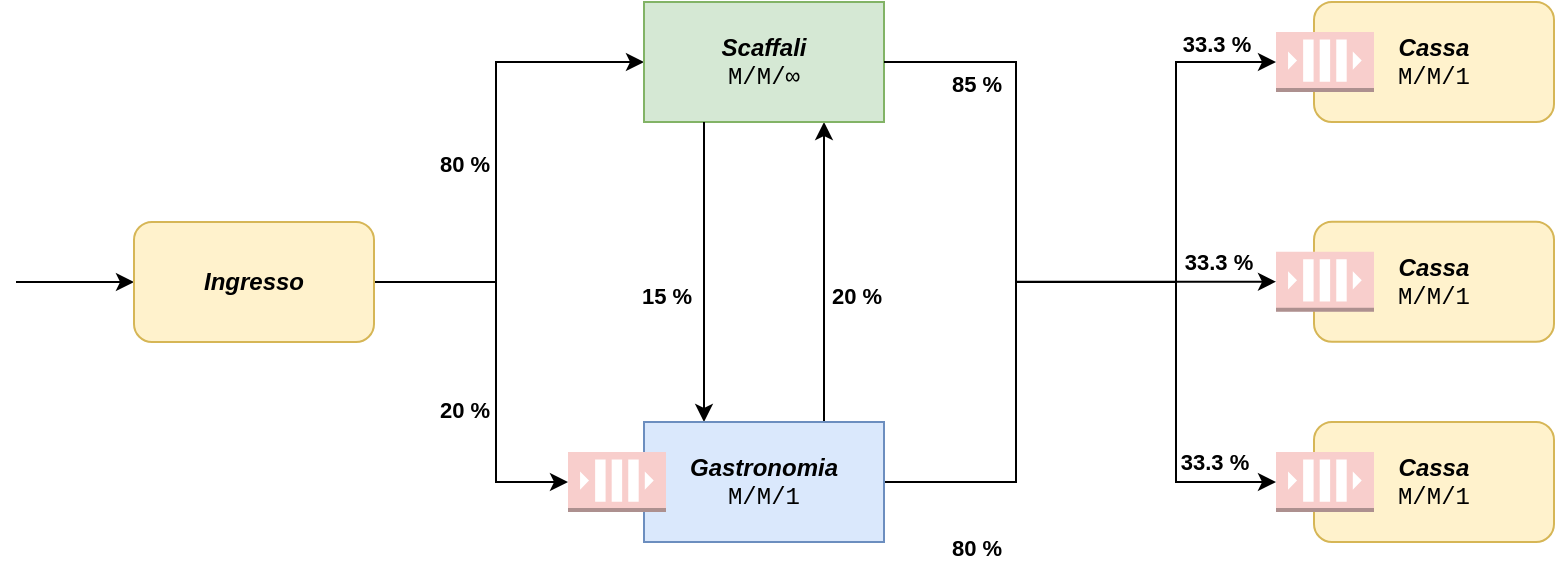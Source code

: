 <mxfile version="20.8.20" type="device"><diagram name="Page-1" id="PqVvHEOXNVulroCsF3Cf"><mxGraphModel dx="989" dy="498" grid="1" gridSize="10" guides="1" tooltips="1" connect="1" arrows="1" fold="1" page="1" pageScale="1" pageWidth="850" pageHeight="1100" math="0" shadow="0"><root><mxCell id="0"/><mxCell id="1" parent="0"/><mxCell id="PRxqi7WjeIs7CBkXbYf5-5" style="rounded=0;orthogonalLoop=1;jettySize=auto;html=1;entryX=0;entryY=0.5;entryDx=0;entryDy=0;exitX=1;exitY=0.5;exitDx=0;exitDy=0;edgeStyle=orthogonalEdgeStyle;" parent="1" source="PRxqi7WjeIs7CBkXbYf5-1" target="PRxqi7WjeIs7CBkXbYf5-2" edge="1"><mxGeometry relative="1" as="geometry"><Array as="points"><mxPoint x="260" y="170"/><mxPoint x="260" y="60"/></Array></mxGeometry></mxCell><mxCell id="PRxqi7WjeIs7CBkXbYf5-12" value="80 %" style="edgeLabel;html=1;align=center;verticalAlign=middle;resizable=0;points=[];fontStyle=1" parent="PRxqi7WjeIs7CBkXbYf5-5" vertex="1" connectable="0"><mxGeometry x="-0.129" y="-2" relative="1" as="geometry"><mxPoint x="-18" y="-14" as="offset"/></mxGeometry></mxCell><mxCell id="PRxqi7WjeIs7CBkXbYf5-6" style="edgeStyle=orthogonalEdgeStyle;rounded=0;orthogonalLoop=1;jettySize=auto;html=1;entryX=0;entryY=0.5;entryDx=0;entryDy=0;exitX=1;exitY=0.5;exitDx=0;exitDy=0;entryPerimeter=0;" parent="1" source="PRxqi7WjeIs7CBkXbYf5-1" target="SuoprPDyrO65T_Ft-URv-4" edge="1"><mxGeometry relative="1" as="geometry"><Array as="points"><mxPoint x="260" y="170"/><mxPoint x="260" y="270"/></Array></mxGeometry></mxCell><mxCell id="PRxqi7WjeIs7CBkXbYf5-13" value="20 %" style="edgeLabel;html=1;align=center;verticalAlign=middle;resizable=0;points=[];fontStyle=1" parent="PRxqi7WjeIs7CBkXbYf5-6" vertex="1" connectable="0"><mxGeometry x="0.132" y="-1" relative="1" as="geometry"><mxPoint x="-15" y="13" as="offset"/></mxGeometry></mxCell><mxCell id="PRxqi7WjeIs7CBkXbYf5-7" style="edgeStyle=none;rounded=0;orthogonalLoop=1;jettySize=auto;html=1;exitX=0;exitY=0.5;exitDx=0;exitDy=0;endArrow=none;endFill=0;startArrow=classic;startFill=1;" parent="1" source="PRxqi7WjeIs7CBkXbYf5-1" edge="1"><mxGeometry relative="1" as="geometry"><mxPoint x="20" y="170" as="targetPoint"/></mxGeometry></mxCell><mxCell id="PRxqi7WjeIs7CBkXbYf5-1" value="&lt;b&gt;&lt;i&gt;Ingresso&lt;/i&gt;&lt;/b&gt;" style="rounded=1;whiteSpace=wrap;html=1;fillColor=#fff2cc;strokeColor=#d6b656;" parent="1" vertex="1"><mxGeometry x="79" y="140" width="120" height="60" as="geometry"/></mxCell><mxCell id="PRxqi7WjeIs7CBkXbYf5-8" style="edgeStyle=none;rounded=0;orthogonalLoop=1;jettySize=auto;html=1;entryX=0.75;entryY=0;entryDx=0;entryDy=0;startArrow=classic;startFill=1;endArrow=none;endFill=0;exitX=0.75;exitY=1;exitDx=0;exitDy=0;" parent="1" source="PRxqi7WjeIs7CBkXbYf5-2" target="PRxqi7WjeIs7CBkXbYf5-3" edge="1"><mxGeometry relative="1" as="geometry"/></mxCell><mxCell id="PRxqi7WjeIs7CBkXbYf5-15" value="20 %" style="edgeLabel;html=1;align=center;verticalAlign=middle;resizable=0;points=[];rotation=0;fontStyle=1" parent="PRxqi7WjeIs7CBkXbYf5-8" vertex="1" connectable="0"><mxGeometry x="0.162" y="1" relative="1" as="geometry"><mxPoint x="15" as="offset"/></mxGeometry></mxCell><mxCell id="U-Jw-DKJg4bWBChg8G4F-4" style="edgeStyle=orthogonalEdgeStyle;rounded=0;orthogonalLoop=1;jettySize=auto;html=1;entryX=0;entryY=0.5;entryDx=0;entryDy=0;entryPerimeter=0;" parent="1" source="PRxqi7WjeIs7CBkXbYf5-2" target="U-Jw-DKJg4bWBChg8G4F-3" edge="1"><mxGeometry relative="1" as="geometry"><Array as="points"><mxPoint x="520" y="60"/><mxPoint x="520" y="170"/><mxPoint x="600" y="170"/><mxPoint x="600" y="270"/></Array></mxGeometry></mxCell><mxCell id="U-Jw-DKJg4bWBChg8G4F-5" value="&lt;b&gt;33.3 %&lt;/b&gt;" style="edgeLabel;html=1;align=center;verticalAlign=middle;resizable=0;points=[];" parent="U-Jw-DKJg4bWBChg8G4F-4" vertex="1" connectable="0"><mxGeometry x="0.846" relative="1" as="geometry"><mxPoint y="-10" as="offset"/></mxGeometry></mxCell><mxCell id="PRxqi7WjeIs7CBkXbYf5-2" value="&lt;b&gt;&lt;i&gt;Scaffali&lt;/i&gt;&lt;/b&gt;&lt;br&gt;&lt;font face=&quot;Courier New&quot;&gt;M/M/∞&lt;/font&gt;" style="rounded=0;whiteSpace=wrap;html=1;fillColor=#d5e8d4;strokeColor=#82b366;" parent="1" vertex="1"><mxGeometry x="334" y="30" width="120" height="60" as="geometry"/></mxCell><mxCell id="PRxqi7WjeIs7CBkXbYf5-9" style="edgeStyle=none;rounded=0;orthogonalLoop=1;jettySize=auto;html=1;entryX=0.25;entryY=1;entryDx=0;entryDy=0;startArrow=classic;startFill=1;endArrow=none;endFill=0;exitX=0.25;exitY=0;exitDx=0;exitDy=0;" parent="1" source="PRxqi7WjeIs7CBkXbYf5-3" target="PRxqi7WjeIs7CBkXbYf5-2" edge="1"><mxGeometry relative="1" as="geometry"/></mxCell><mxCell id="PRxqi7WjeIs7CBkXbYf5-14" value="15 %" style="edgeLabel;html=1;align=center;verticalAlign=middle;resizable=0;points=[];fontStyle=1" parent="PRxqi7WjeIs7CBkXbYf5-9" vertex="1" connectable="0"><mxGeometry x="-0.151" y="-1" relative="1" as="geometry"><mxPoint x="-20" as="offset"/></mxGeometry></mxCell><mxCell id="SuoprPDyrO65T_Ft-URv-14" value="" style="group" parent="1" vertex="1" connectable="0"><mxGeometry x="600" y="169.71" width="80" height="0.29" as="geometry"/></mxCell><mxCell id="PRxqi7WjeIs7CBkXbYf5-10" style="edgeStyle=orthogonalEdgeStyle;rounded=0;orthogonalLoop=1;jettySize=auto;html=1;startArrow=none;startFill=0;endArrow=classic;endFill=1;exitX=1;exitY=0.5;exitDx=0;exitDy=0;elbow=vertical;" parent="1" source="PRxqi7WjeIs7CBkXbYf5-2" target="SuoprPDyrO65T_Ft-URv-23" edge="1"><mxGeometry relative="1" as="geometry"><mxPoint x="690" y="170" as="targetPoint"/><Array as="points"><mxPoint x="520" y="60"/><mxPoint x="520" y="170"/><mxPoint x="600" y="170"/><mxPoint x="600" y="60"/></Array></mxGeometry></mxCell><mxCell id="PRxqi7WjeIs7CBkXbYf5-17" value="85 %" style="edgeLabel;html=1;align=center;verticalAlign=middle;resizable=0;points=[];fontStyle=1" parent="PRxqi7WjeIs7CBkXbYf5-10" vertex="1" connectable="0"><mxGeometry x="-0.169" relative="1" as="geometry"><mxPoint x="-20" y="-96" as="offset"/></mxGeometry></mxCell><mxCell id="SuoprPDyrO65T_Ft-URv-17" value="&lt;b&gt;33.3 %&lt;/b&gt;" style="edgeLabel;html=1;align=center;verticalAlign=middle;resizable=0;points=[];" parent="PRxqi7WjeIs7CBkXbYf5-10" vertex="1" connectable="0"><mxGeometry x="0.758" relative="1" as="geometry"><mxPoint x="20" y="-10" as="offset"/></mxGeometry></mxCell><mxCell id="PRxqi7WjeIs7CBkXbYf5-11" style="edgeStyle=orthogonalEdgeStyle;rounded=0;orthogonalLoop=1;jettySize=auto;html=1;startArrow=none;startFill=0;endArrow=classic;endFill=1;exitX=1;exitY=0.5;exitDx=0;exitDy=0;entryX=0;entryY=0.5;entryDx=0;entryDy=0;entryPerimeter=0;" parent="1" source="PRxqi7WjeIs7CBkXbYf5-3" target="SuoprPDyrO65T_Ft-URv-20" edge="1"><mxGeometry relative="1" as="geometry"><mxPoint x="690" y="170" as="targetPoint"/><Array as="points"><mxPoint x="520" y="270"/><mxPoint x="520" y="170"/></Array></mxGeometry></mxCell><mxCell id="PRxqi7WjeIs7CBkXbYf5-16" value="80 %" style="edgeLabel;html=1;align=center;verticalAlign=middle;resizable=0;points=[];fontStyle=1" parent="PRxqi7WjeIs7CBkXbYf5-11" vertex="1" connectable="0"><mxGeometry x="-0.266" y="-2" relative="1" as="geometry"><mxPoint x="-22" y="75" as="offset"/></mxGeometry></mxCell><mxCell id="SuoprPDyrO65T_Ft-URv-18" value="&lt;b&gt;33.3 %&lt;/b&gt;" style="edgeLabel;html=1;align=center;verticalAlign=middle;resizable=0;points=[];" parent="PRxqi7WjeIs7CBkXbYf5-11" vertex="1" connectable="0"><mxGeometry x="0.793" y="-1" relative="1" as="geometry"><mxPoint x="1" y="-11" as="offset"/></mxGeometry></mxCell><mxCell id="SuoprPDyrO65T_Ft-URv-22" value="" style="group" parent="1" vertex="1" connectable="0"><mxGeometry x="296" y="240" width="158" height="60" as="geometry"/></mxCell><mxCell id="PRxqi7WjeIs7CBkXbYf5-3" value="&lt;b&gt;&lt;i&gt;Gastronomia&lt;/i&gt;&lt;/b&gt;&lt;br&gt;&lt;font face=&quot;Courier New&quot;&gt;M/M/1&lt;br&gt;&lt;/font&gt;" style="rounded=0;whiteSpace=wrap;html=1;fillColor=#dae8fc;strokeColor=#6c8ebf;" parent="SuoprPDyrO65T_Ft-URv-22" vertex="1"><mxGeometry x="38" width="120" height="60" as="geometry"/></mxCell><mxCell id="SuoprPDyrO65T_Ft-URv-4" value="" style="outlineConnect=0;dashed=0;verticalLabelPosition=bottom;verticalAlign=top;align=center;html=1;shape=mxgraph.aws3.queue;fillColor=#f8cecc;strokeColor=#b85450;" parent="SuoprPDyrO65T_Ft-URv-22" vertex="1"><mxGeometry y="15" width="49" height="30" as="geometry"/></mxCell><mxCell id="SuoprPDyrO65T_Ft-URv-24" value="" style="group" parent="1" vertex="1" connectable="0"><mxGeometry x="650" y="30" width="139" height="60" as="geometry"/></mxCell><mxCell id="SuoprPDyrO65T_Ft-URv-12" value="&lt;b&gt;&lt;i&gt;Cassa&lt;/i&gt;&lt;/b&gt;&lt;br&gt;&lt;font face=&quot;Courier New&quot;&gt;M/M/1&lt;/font&gt;" style="rounded=1;whiteSpace=wrap;html=1;fillColor=#fff2cc;strokeColor=#d6b656;" parent="SuoprPDyrO65T_Ft-URv-24" vertex="1"><mxGeometry x="19" width="120" height="60" as="geometry"/></mxCell><mxCell id="SuoprPDyrO65T_Ft-URv-23" value="" style="outlineConnect=0;dashed=0;verticalLabelPosition=bottom;verticalAlign=top;align=center;html=1;shape=mxgraph.aws3.queue;fillColor=#f8cecc;strokeColor=#b85450;" parent="SuoprPDyrO65T_Ft-URv-24" vertex="1"><mxGeometry y="15" width="49" height="30" as="geometry"/></mxCell><mxCell id="SuoprPDyrO65T_Ft-URv-25" value="" style="group" parent="1" vertex="1" connectable="0"><mxGeometry x="650" y="139.86" width="139" height="60" as="geometry"/></mxCell><mxCell id="PRxqi7WjeIs7CBkXbYf5-4" value="&lt;b&gt;&lt;i&gt;Cassa&lt;/i&gt;&lt;/b&gt;&lt;br&gt;&lt;font face=&quot;Courier New&quot;&gt;M/M/1&lt;/font&gt;" style="rounded=1;whiteSpace=wrap;html=1;fillColor=#fff2cc;strokeColor=#d6b656;" parent="SuoprPDyrO65T_Ft-URv-25" vertex="1"><mxGeometry x="19" width="120" height="60" as="geometry"/></mxCell><mxCell id="SuoprPDyrO65T_Ft-URv-20" value="" style="outlineConnect=0;dashed=0;verticalLabelPosition=bottom;verticalAlign=top;align=center;html=1;shape=mxgraph.aws3.queue;fillColor=#f8cecc;strokeColor=#b85450;" parent="SuoprPDyrO65T_Ft-URv-25" vertex="1"><mxGeometry y="15" width="49" height="30" as="geometry"/></mxCell><mxCell id="U-Jw-DKJg4bWBChg8G4F-1" value="" style="group" parent="1" vertex="1" connectable="0"><mxGeometry x="650" y="240" width="139" height="60" as="geometry"/></mxCell><mxCell id="U-Jw-DKJg4bWBChg8G4F-2" value="&lt;b&gt;&lt;i&gt;Cassa&lt;/i&gt;&lt;/b&gt;&lt;br&gt;&lt;font face=&quot;Courier New&quot;&gt;M/M/1&lt;/font&gt;" style="rounded=1;whiteSpace=wrap;html=1;fillColor=#fff2cc;strokeColor=#d6b656;" parent="U-Jw-DKJg4bWBChg8G4F-1" vertex="1"><mxGeometry x="19" width="120" height="60" as="geometry"/></mxCell><mxCell id="U-Jw-DKJg4bWBChg8G4F-3" value="" style="outlineConnect=0;dashed=0;verticalLabelPosition=bottom;verticalAlign=top;align=center;html=1;shape=mxgraph.aws3.queue;fillColor=#f8cecc;strokeColor=#b85450;" parent="U-Jw-DKJg4bWBChg8G4F-1" vertex="1"><mxGeometry y="15" width="49" height="30" as="geometry"/></mxCell></root></mxGraphModel></diagram></mxfile>